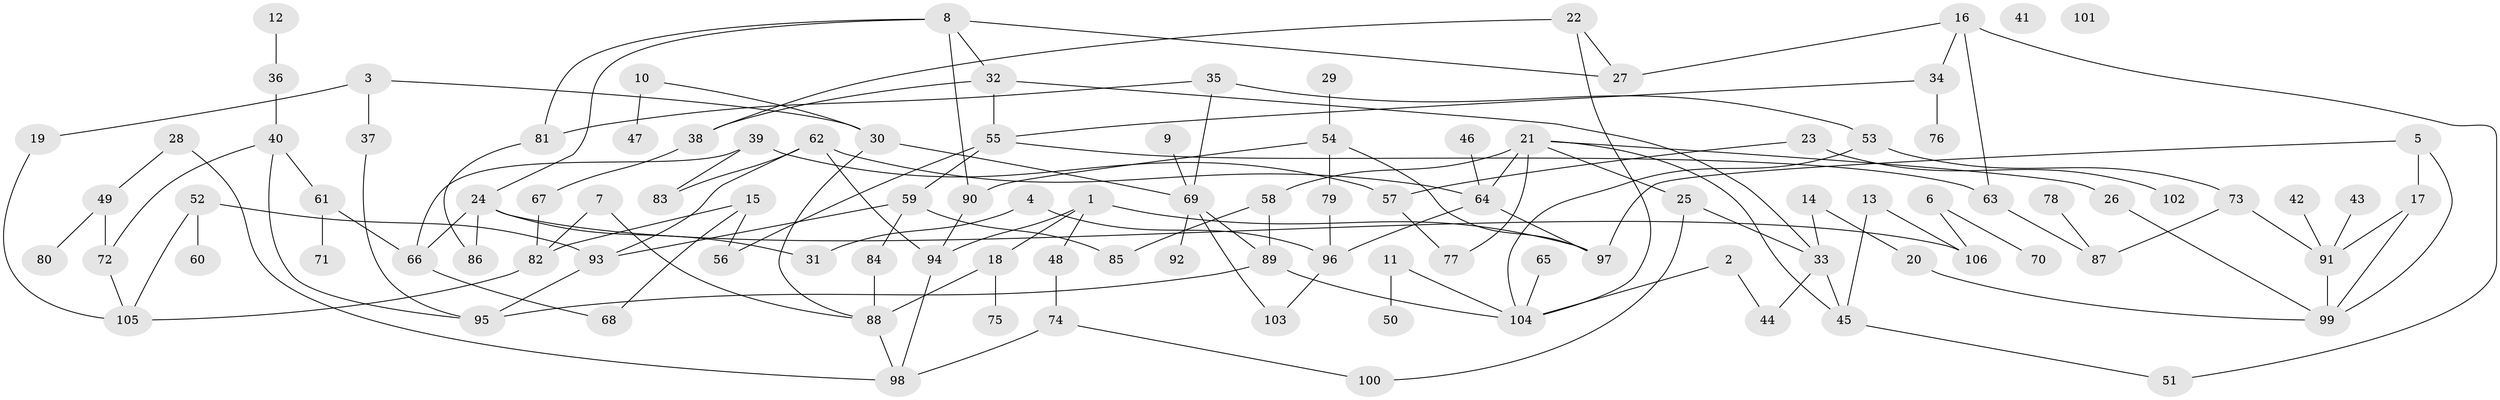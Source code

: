 // Generated by graph-tools (version 1.1) at 2025/39/03/09/25 04:39:12]
// undirected, 106 vertices, 145 edges
graph export_dot {
graph [start="1"]
  node [color=gray90,style=filled];
  1;
  2;
  3;
  4;
  5;
  6;
  7;
  8;
  9;
  10;
  11;
  12;
  13;
  14;
  15;
  16;
  17;
  18;
  19;
  20;
  21;
  22;
  23;
  24;
  25;
  26;
  27;
  28;
  29;
  30;
  31;
  32;
  33;
  34;
  35;
  36;
  37;
  38;
  39;
  40;
  41;
  42;
  43;
  44;
  45;
  46;
  47;
  48;
  49;
  50;
  51;
  52;
  53;
  54;
  55;
  56;
  57;
  58;
  59;
  60;
  61;
  62;
  63;
  64;
  65;
  66;
  67;
  68;
  69;
  70;
  71;
  72;
  73;
  74;
  75;
  76;
  77;
  78;
  79;
  80;
  81;
  82;
  83;
  84;
  85;
  86;
  87;
  88;
  89;
  90;
  91;
  92;
  93;
  94;
  95;
  96;
  97;
  98;
  99;
  100;
  101;
  102;
  103;
  104;
  105;
  106;
  1 -- 18;
  1 -- 48;
  1 -- 94;
  1 -- 97;
  2 -- 44;
  2 -- 104;
  3 -- 19;
  3 -- 30;
  3 -- 37;
  4 -- 31;
  4 -- 96;
  5 -- 17;
  5 -- 97;
  5 -- 99;
  6 -- 70;
  6 -- 106;
  7 -- 82;
  7 -- 88;
  8 -- 24;
  8 -- 27;
  8 -- 32;
  8 -- 81;
  8 -- 90;
  9 -- 69;
  10 -- 30;
  10 -- 47;
  11 -- 50;
  11 -- 104;
  12 -- 36;
  13 -- 45;
  13 -- 106;
  14 -- 20;
  14 -- 33;
  15 -- 56;
  15 -- 68;
  15 -- 82;
  16 -- 27;
  16 -- 34;
  16 -- 51;
  16 -- 63;
  17 -- 91;
  17 -- 99;
  18 -- 75;
  18 -- 88;
  19 -- 105;
  20 -- 99;
  21 -- 25;
  21 -- 26;
  21 -- 45;
  21 -- 58;
  21 -- 64;
  21 -- 77;
  22 -- 27;
  22 -- 38;
  22 -- 104;
  23 -- 57;
  23 -- 102;
  24 -- 31;
  24 -- 66;
  24 -- 86;
  24 -- 106;
  25 -- 33;
  25 -- 100;
  26 -- 99;
  28 -- 49;
  28 -- 98;
  29 -- 54;
  30 -- 69;
  30 -- 88;
  32 -- 33;
  32 -- 38;
  32 -- 55;
  33 -- 44;
  33 -- 45;
  34 -- 55;
  34 -- 76;
  35 -- 53;
  35 -- 69;
  35 -- 81;
  36 -- 40;
  37 -- 95;
  38 -- 67;
  39 -- 57;
  39 -- 66;
  39 -- 83;
  40 -- 61;
  40 -- 72;
  40 -- 95;
  42 -- 91;
  43 -- 91;
  45 -- 51;
  46 -- 64;
  48 -- 74;
  49 -- 72;
  49 -- 80;
  52 -- 60;
  52 -- 93;
  52 -- 105;
  53 -- 73;
  53 -- 104;
  54 -- 79;
  54 -- 90;
  54 -- 97;
  55 -- 56;
  55 -- 59;
  55 -- 63;
  57 -- 77;
  58 -- 85;
  58 -- 89;
  59 -- 84;
  59 -- 85;
  59 -- 93;
  61 -- 66;
  61 -- 71;
  62 -- 64;
  62 -- 83;
  62 -- 93;
  62 -- 94;
  63 -- 87;
  64 -- 96;
  64 -- 97;
  65 -- 104;
  66 -- 68;
  67 -- 82;
  69 -- 89;
  69 -- 92;
  69 -- 103;
  72 -- 105;
  73 -- 87;
  73 -- 91;
  74 -- 98;
  74 -- 100;
  78 -- 87;
  79 -- 96;
  81 -- 86;
  82 -- 105;
  84 -- 88;
  88 -- 98;
  89 -- 95;
  89 -- 104;
  90 -- 94;
  91 -- 99;
  93 -- 95;
  94 -- 98;
  96 -- 103;
}

